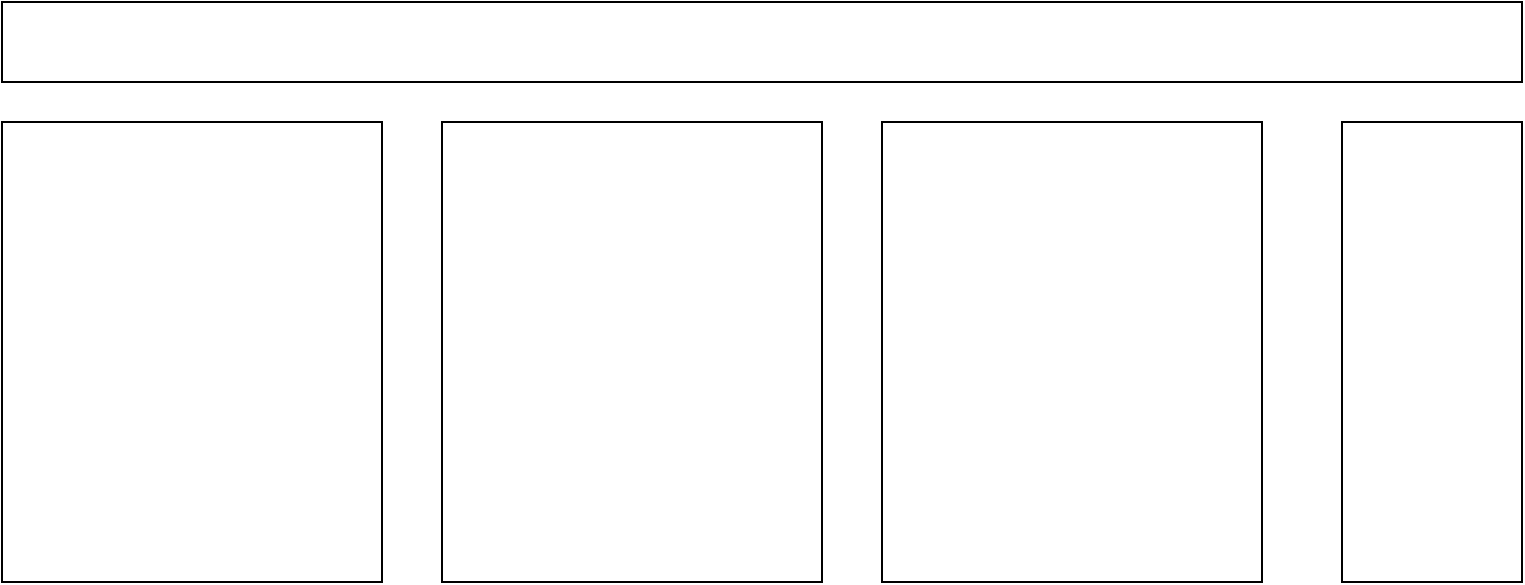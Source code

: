 <mxfile version="24.4.13" type="device">
  <diagram name="Seite-1" id="Avr0exlIBsM_cIqsj9CH">
    <mxGraphModel dx="1004" dy="671" grid="1" gridSize="10" guides="1" tooltips="1" connect="1" arrows="1" fold="1" page="1" pageScale="1" pageWidth="827" pageHeight="1169" math="0" shadow="0">
      <root>
        <mxCell id="0" />
        <mxCell id="1" parent="0" />
        <mxCell id="mOFU3DvkG-2ZwX7wHaIq-1" value="" style="rounded=0;whiteSpace=wrap;html=1;" vertex="1" parent="1">
          <mxGeometry x="40" y="140" width="760" height="40" as="geometry" />
        </mxCell>
        <mxCell id="mOFU3DvkG-2ZwX7wHaIq-2" value="" style="rounded=0;whiteSpace=wrap;html=1;" vertex="1" parent="1">
          <mxGeometry x="40" y="200" width="190" height="230" as="geometry" />
        </mxCell>
        <mxCell id="mOFU3DvkG-2ZwX7wHaIq-3" value="" style="rounded=0;whiteSpace=wrap;html=1;" vertex="1" parent="1">
          <mxGeometry x="260" y="200" width="190" height="230" as="geometry" />
        </mxCell>
        <mxCell id="mOFU3DvkG-2ZwX7wHaIq-4" value="" style="rounded=0;whiteSpace=wrap;html=1;" vertex="1" parent="1">
          <mxGeometry x="480" y="200" width="190" height="230" as="geometry" />
        </mxCell>
        <mxCell id="mOFU3DvkG-2ZwX7wHaIq-5" value="" style="rounded=0;whiteSpace=wrap;html=1;" vertex="1" parent="1">
          <mxGeometry x="710" y="200" width="90" height="230" as="geometry" />
        </mxCell>
      </root>
    </mxGraphModel>
  </diagram>
</mxfile>
